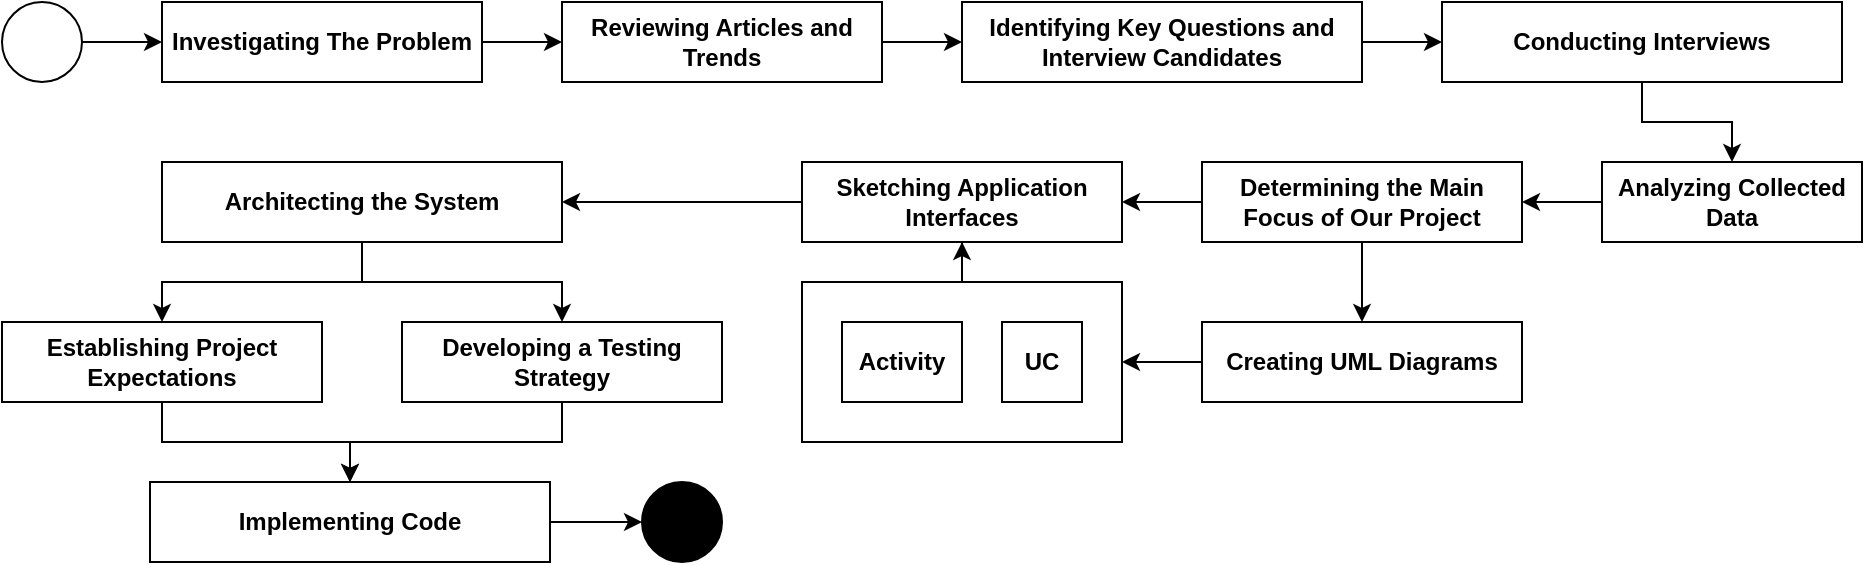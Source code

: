 <mxfile version="24.4.0" type="device">
  <diagram name="Page-1" id="GBH5V2oYPXVnv9VLmhXb">
    <mxGraphModel dx="2023" dy="527" grid="1" gridSize="10" guides="1" tooltips="1" connect="1" arrows="1" fold="1" page="1" pageScale="1" pageWidth="827" pageHeight="1169" math="0" shadow="0">
      <root>
        <mxCell id="0" />
        <mxCell id="1" parent="0" />
        <mxCell id="NhXfv_cz68juGHo87SN7-12" value="" style="edgeStyle=orthogonalEdgeStyle;rounded=0;orthogonalLoop=1;jettySize=auto;html=1;" edge="1" parent="1" source="9Vd1aVT_qSOfoMeBfnX0-31" target="9Vd1aVT_qSOfoMeBfnX0-9">
          <mxGeometry relative="1" as="geometry" />
        </mxCell>
        <mxCell id="9Vd1aVT_qSOfoMeBfnX0-31" value="" style="rounded=0;whiteSpace=wrap;html=1;" parent="1" vertex="1">
          <mxGeometry x="-80" y="460" width="160" height="80" as="geometry" />
        </mxCell>
        <mxCell id="NhXfv_cz68juGHo87SN7-3" value="" style="edgeStyle=orthogonalEdgeStyle;rounded=0;orthogonalLoop=1;jettySize=auto;html=1;" edge="1" parent="1" source="9Vd1aVT_qSOfoMeBfnX0-1" target="9Vd1aVT_qSOfoMeBfnX0-2">
          <mxGeometry relative="1" as="geometry" />
        </mxCell>
        <mxCell id="9Vd1aVT_qSOfoMeBfnX0-1" value="&lt;b&gt;Investigating The Problem&lt;/b&gt;" style="rounded=0;whiteSpace=wrap;html=1;" parent="1" vertex="1">
          <mxGeometry x="-400" y="320" width="160" height="40" as="geometry" />
        </mxCell>
        <mxCell id="NhXfv_cz68juGHo87SN7-4" value="" style="edgeStyle=orthogonalEdgeStyle;rounded=0;orthogonalLoop=1;jettySize=auto;html=1;" edge="1" parent="1" source="9Vd1aVT_qSOfoMeBfnX0-2" target="9Vd1aVT_qSOfoMeBfnX0-4">
          <mxGeometry relative="1" as="geometry" />
        </mxCell>
        <mxCell id="9Vd1aVT_qSOfoMeBfnX0-2" value="&lt;b&gt;Reviewing Articles and Trends&lt;/b&gt;" style="rounded=0;whiteSpace=wrap;html=1;" parent="1" vertex="1">
          <mxGeometry x="-200" y="320" width="160" height="40" as="geometry" />
        </mxCell>
        <mxCell id="NhXfv_cz68juGHo87SN7-5" value="" style="edgeStyle=orthogonalEdgeStyle;rounded=0;orthogonalLoop=1;jettySize=auto;html=1;" edge="1" parent="1" source="9Vd1aVT_qSOfoMeBfnX0-4" target="9Vd1aVT_qSOfoMeBfnX0-5">
          <mxGeometry relative="1" as="geometry" />
        </mxCell>
        <mxCell id="9Vd1aVT_qSOfoMeBfnX0-4" value="&lt;b&gt;Identifying Key Questions and Interview Candidates&lt;/b&gt;" style="rounded=0;whiteSpace=wrap;html=1;" parent="1" vertex="1">
          <mxGeometry y="320" width="200" height="40" as="geometry" />
        </mxCell>
        <mxCell id="NhXfv_cz68juGHo87SN7-6" value="" style="edgeStyle=orthogonalEdgeStyle;rounded=0;orthogonalLoop=1;jettySize=auto;html=1;" edge="1" parent="1" source="9Vd1aVT_qSOfoMeBfnX0-5" target="9Vd1aVT_qSOfoMeBfnX0-6">
          <mxGeometry relative="1" as="geometry" />
        </mxCell>
        <mxCell id="9Vd1aVT_qSOfoMeBfnX0-5" value="&lt;b&gt;Conducting Interviews&lt;/b&gt;" style="rounded=0;whiteSpace=wrap;html=1;" parent="1" vertex="1">
          <mxGeometry x="240" y="320" width="200" height="40" as="geometry" />
        </mxCell>
        <mxCell id="NhXfv_cz68juGHo87SN7-7" value="" style="edgeStyle=orthogonalEdgeStyle;rounded=0;orthogonalLoop=1;jettySize=auto;html=1;" edge="1" parent="1" source="9Vd1aVT_qSOfoMeBfnX0-6" target="9Vd1aVT_qSOfoMeBfnX0-7">
          <mxGeometry relative="1" as="geometry" />
        </mxCell>
        <mxCell id="9Vd1aVT_qSOfoMeBfnX0-6" value="&lt;b&gt;Analyzing Collected Data&lt;/b&gt;" style="rounded=0;whiteSpace=wrap;html=1;" parent="1" vertex="1">
          <mxGeometry x="320" y="400" width="130" height="40" as="geometry" />
        </mxCell>
        <mxCell id="NhXfv_cz68juGHo87SN7-9" value="" style="edgeStyle=orthogonalEdgeStyle;rounded=0;orthogonalLoop=1;jettySize=auto;html=1;" edge="1" parent="1" source="9Vd1aVT_qSOfoMeBfnX0-7" target="9Vd1aVT_qSOfoMeBfnX0-8">
          <mxGeometry relative="1" as="geometry" />
        </mxCell>
        <mxCell id="NhXfv_cz68juGHo87SN7-10" value="" style="edgeStyle=orthogonalEdgeStyle;rounded=0;orthogonalLoop=1;jettySize=auto;html=1;" edge="1" parent="1" source="9Vd1aVT_qSOfoMeBfnX0-7" target="9Vd1aVT_qSOfoMeBfnX0-9">
          <mxGeometry relative="1" as="geometry" />
        </mxCell>
        <mxCell id="9Vd1aVT_qSOfoMeBfnX0-7" value="Determining the Main Focus of Our Project" style="rounded=0;whiteSpace=wrap;html=1;fontStyle=1" parent="1" vertex="1">
          <mxGeometry x="120" y="400" width="160" height="40" as="geometry" />
        </mxCell>
        <mxCell id="NhXfv_cz68juGHo87SN7-23" style="edgeStyle=orthogonalEdgeStyle;rounded=0;orthogonalLoop=1;jettySize=auto;html=1;entryX=1;entryY=0.5;entryDx=0;entryDy=0;" edge="1" parent="1" source="9Vd1aVT_qSOfoMeBfnX0-8" target="9Vd1aVT_qSOfoMeBfnX0-31">
          <mxGeometry relative="1" as="geometry" />
        </mxCell>
        <mxCell id="9Vd1aVT_qSOfoMeBfnX0-8" value="&lt;b&gt;Creating UML Diagrams&lt;/b&gt;" style="rounded=0;whiteSpace=wrap;html=1;" parent="1" vertex="1">
          <mxGeometry x="120" y="480" width="160" height="40" as="geometry" />
        </mxCell>
        <mxCell id="NhXfv_cz68juGHo87SN7-13" style="edgeStyle=orthogonalEdgeStyle;rounded=0;orthogonalLoop=1;jettySize=auto;html=1;" edge="1" parent="1" source="9Vd1aVT_qSOfoMeBfnX0-9" target="9Vd1aVT_qSOfoMeBfnX0-10">
          <mxGeometry relative="1" as="geometry" />
        </mxCell>
        <mxCell id="9Vd1aVT_qSOfoMeBfnX0-9" value="Sketching Application Interfaces" style="rounded=0;whiteSpace=wrap;html=1;fontStyle=1" parent="1" vertex="1">
          <mxGeometry x="-80" y="400" width="160" height="40" as="geometry" />
        </mxCell>
        <mxCell id="NhXfv_cz68juGHo87SN7-14" style="edgeStyle=orthogonalEdgeStyle;rounded=0;orthogonalLoop=1;jettySize=auto;html=1;" edge="1" parent="1" source="9Vd1aVT_qSOfoMeBfnX0-10" target="9Vd1aVT_qSOfoMeBfnX0-12">
          <mxGeometry relative="1" as="geometry" />
        </mxCell>
        <mxCell id="NhXfv_cz68juGHo87SN7-15" style="edgeStyle=orthogonalEdgeStyle;rounded=0;orthogonalLoop=1;jettySize=auto;html=1;" edge="1" parent="1" source="9Vd1aVT_qSOfoMeBfnX0-10" target="9Vd1aVT_qSOfoMeBfnX0-11">
          <mxGeometry relative="1" as="geometry" />
        </mxCell>
        <mxCell id="9Vd1aVT_qSOfoMeBfnX0-10" value="Architecting the System" style="rounded=0;whiteSpace=wrap;html=1;fontStyle=1" parent="1" vertex="1">
          <mxGeometry x="-400" y="400" width="200" height="40" as="geometry" />
        </mxCell>
        <mxCell id="9Vd1aVT_qSOfoMeBfnX0-39" style="edgeStyle=orthogonalEdgeStyle;rounded=0;orthogonalLoop=1;jettySize=auto;html=1;entryX=0.5;entryY=0;entryDx=0;entryDy=0;" parent="1" source="9Vd1aVT_qSOfoMeBfnX0-11" target="9Vd1aVT_qSOfoMeBfnX0-13" edge="1">
          <mxGeometry relative="1" as="geometry" />
        </mxCell>
        <mxCell id="9Vd1aVT_qSOfoMeBfnX0-11" value="Establishing Project Expectations" style="rounded=0;whiteSpace=wrap;html=1;fontStyle=1" parent="1" vertex="1">
          <mxGeometry x="-480" y="480" width="160" height="40" as="geometry" />
        </mxCell>
        <mxCell id="9Vd1aVT_qSOfoMeBfnX0-40" style="edgeStyle=orthogonalEdgeStyle;rounded=0;orthogonalLoop=1;jettySize=auto;html=1;entryX=0.5;entryY=0;entryDx=0;entryDy=0;" parent="1" source="9Vd1aVT_qSOfoMeBfnX0-12" target="9Vd1aVT_qSOfoMeBfnX0-13" edge="1">
          <mxGeometry relative="1" as="geometry" />
        </mxCell>
        <mxCell id="9Vd1aVT_qSOfoMeBfnX0-12" value="Developing a Testing Strategy" style="rounded=0;whiteSpace=wrap;html=1;fontStyle=1" parent="1" vertex="1">
          <mxGeometry x="-280" y="480" width="160" height="40" as="geometry" />
        </mxCell>
        <mxCell id="NhXfv_cz68juGHo87SN7-20" style="edgeStyle=orthogonalEdgeStyle;rounded=0;orthogonalLoop=1;jettySize=auto;html=1;" edge="1" parent="1" source="9Vd1aVT_qSOfoMeBfnX0-13" target="NhXfv_cz68juGHo87SN7-19">
          <mxGeometry relative="1" as="geometry" />
        </mxCell>
        <mxCell id="9Vd1aVT_qSOfoMeBfnX0-13" value="Implementing Code" style="rounded=0;whiteSpace=wrap;html=1;fontStyle=1" parent="1" vertex="1">
          <mxGeometry x="-406" y="560" width="200" height="40" as="geometry" />
        </mxCell>
        <mxCell id="9Vd1aVT_qSOfoMeBfnX0-24" value="&lt;b&gt;Activi&lt;span style=&quot;color: rgba(0, 0, 0, 0); font-family: monospace; font-size: 0px; text-align: start; text-wrap: nowrap;&quot;&gt;%3CmxGraphModel%3E%3Croot%3E%3CmxCell%20id%3D%220%22%2F%3E%3CmxCell%20id%3D%221%22%20parent%3D%220%22%2F%3E%3CmxCell%20id%3D%222%22%20value%3D%22Creating%20UML%20Diagrams%22%20style%3D%22rounded%3D0%3BwhiteSpace%3Dwrap%3Bhtml%3D1%3B%22%20vertex%3D%221%22%20parent%3D%221%22%3E%3CmxGeometry%20x%3D%22400%22%20y%3D%22560%22%20width%3D%2280%22%20height%3D%2240%22%20as%3D%22geometry%22%2F%3E%3C%2FmxCell%3E%3C%2Froot%3E%3C%2FmxGraphModel%3E&lt;/span&gt;ty&lt;/b&gt;" style="rounded=0;whiteSpace=wrap;html=1;" parent="1" vertex="1">
          <mxGeometry x="-60" y="480" width="60" height="40" as="geometry" />
        </mxCell>
        <mxCell id="9Vd1aVT_qSOfoMeBfnX0-26" value="&lt;b&gt;UC&lt;/b&gt;" style="rounded=0;whiteSpace=wrap;html=1;" parent="1" vertex="1">
          <mxGeometry x="20" y="480" width="40" height="40" as="geometry" />
        </mxCell>
        <mxCell id="NhXfv_cz68juGHo87SN7-18" style="edgeStyle=orthogonalEdgeStyle;rounded=0;orthogonalLoop=1;jettySize=auto;html=1;" edge="1" parent="1" source="NhXfv_cz68juGHo87SN7-17" target="9Vd1aVT_qSOfoMeBfnX0-1">
          <mxGeometry relative="1" as="geometry" />
        </mxCell>
        <mxCell id="NhXfv_cz68juGHo87SN7-17" value="" style="ellipse;whiteSpace=wrap;html=1;aspect=fixed;" vertex="1" parent="1">
          <mxGeometry x="-480" y="320" width="40" height="40" as="geometry" />
        </mxCell>
        <mxCell id="NhXfv_cz68juGHo87SN7-19" value="" style="ellipse;whiteSpace=wrap;html=1;aspect=fixed;fillColor=#000000;" vertex="1" parent="1">
          <mxGeometry x="-160" y="560" width="40" height="40" as="geometry" />
        </mxCell>
      </root>
    </mxGraphModel>
  </diagram>
</mxfile>
